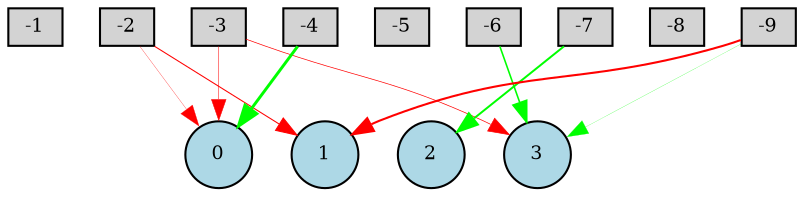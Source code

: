 digraph {
	node [fontsize=9 height=0.2 shape=circle width=0.2]
	subgraph inputs {
		node [shape=box style=filled]
		rank=source
		-1 [fillcolor=lightgray]
		-2 [fillcolor=lightgray]
		-1 -> -2 [style=invis]
		-3 [fillcolor=lightgray]
		-2 -> -3 [style=invis]
		-4 [fillcolor=lightgray]
		-3 -> -4 [style=invis]
		-5 [fillcolor=lightgray]
		-4 -> -5 [style=invis]
		-6 [fillcolor=lightgray]
		-5 -> -6 [style=invis]
		-7 [fillcolor=lightgray]
		-6 -> -7 [style=invis]
		-8 [fillcolor=lightgray]
		-7 -> -8 [style=invis]
		-9 [fillcolor=lightgray]
		-8 -> -9 [style=invis]
	}
	subgraph outputs {
		node [style=filled]
		rank=sink
		0 [fillcolor=lightblue fontsize=9 height=0.2 shape=circle width=0.2]
		1 [fillcolor=lightblue fontsize=9 height=0.2 shape=circle width=0.2]
		0 -> 1 [style=invis]
		2 [fillcolor=lightblue fontsize=9 height=0.2 shape=circle width=0.2]
		1 -> 2 [style=invis]
		3 [fillcolor=lightblue fontsize=9 height=0.2 shape=circle width=0.2]
		2 -> 3 [style=invis]
	}
	-7 -> 2 [color=green penwidth=0.9527579564756788 style=solid]
	-6 -> 3 [color=green penwidth=0.7633622746026116 style=solid]
	-4 -> 0 [color=green penwidth=1.4205292160394152 style=solid]
	-9 -> 1 [color=red penwidth=0.9943342264593228 style=solid]
	-2 -> 0 [color=red penwidth=0.13724083961560823 style=solid]
	-2 -> 1 [color=red penwidth=0.5051288091823392 style=solid]
	-3 -> 3 [color=red penwidth=0.3351335792029183 style=solid]
	-3 -> 0 [color=red penwidth=0.2451715360360941 style=solid]
	-9 -> 3 [color=green penwidth=0.1068203469582 style=solid]
}
